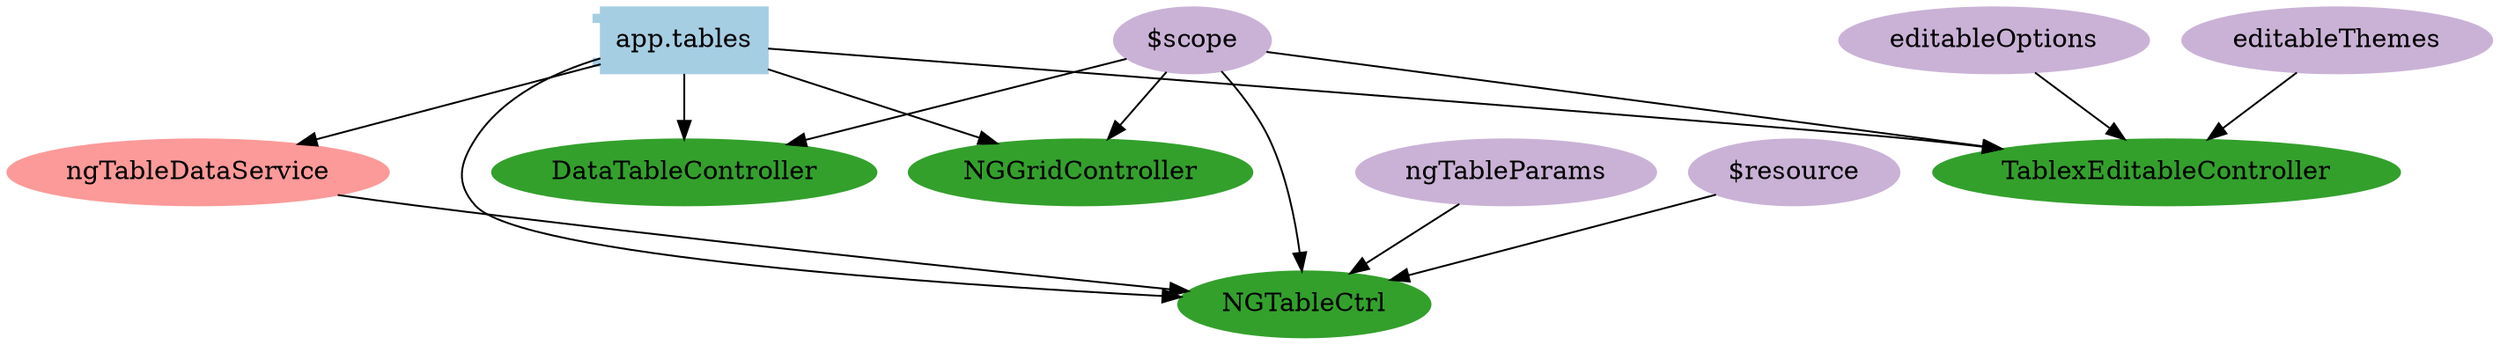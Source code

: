 digraph dependencies {
  node[shape="component",style="filled",colorscheme=paired12]


    node[shape="component"]
    "app.tables"[label="app.tables", color=1]

    


    node[shape="ellipse"]
    


    
      "DataTableController"[label="DataTableController", color=4]
      "app.tables" -> "DataTableController"
    
      "NGGridController"[label="NGGridController", color=4]
      "app.tables" -> "NGGridController"
    
      "NGTableCtrl"[label="NGTableCtrl", color=4]
      "app.tables" -> "NGTableCtrl"
    
      "TablexEditableController"[label="TablexEditableController", color=4]
      "app.tables" -> "TablexEditableController"
    

    
      "ngTableDataService"[label="ngTableDataService", color=5]
      "app.tables" -> "ngTableDataService"
    

    

    node[shape="cds"]
    

    









    node[shape="ellipse",style="filled", color=9]
    

    


    
      
        "$scope"[label="$scope"]
        "$scope" -> "DataTableController"
      
    
      
        "$scope"[label="$scope"]
        "$scope" -> "NGGridController"
      
    
      
        "$scope"[label="$scope"]
        "$scope" -> "NGTableCtrl"
      
        "ngTableParams"[label="ngTableParams"]
        "ngTableParams" -> "NGTableCtrl"
      
        "$resource"[label="$resource"]
        "$resource" -> "NGTableCtrl"
      
        "ngTableDataService"[label="ngTableDataService"]
        "ngTableDataService" -> "NGTableCtrl"
      
    
      
        "$scope"[label="$scope"]
        "$scope" -> "TablexEditableController"
      
        "editableOptions"[label="editableOptions"]
        "editableOptions" -> "TablexEditableController"
      
        "editableThemes"[label="editableThemes"]
        "editableThemes" -> "TablexEditableController"
      
    

    
      
    

    

    


}
